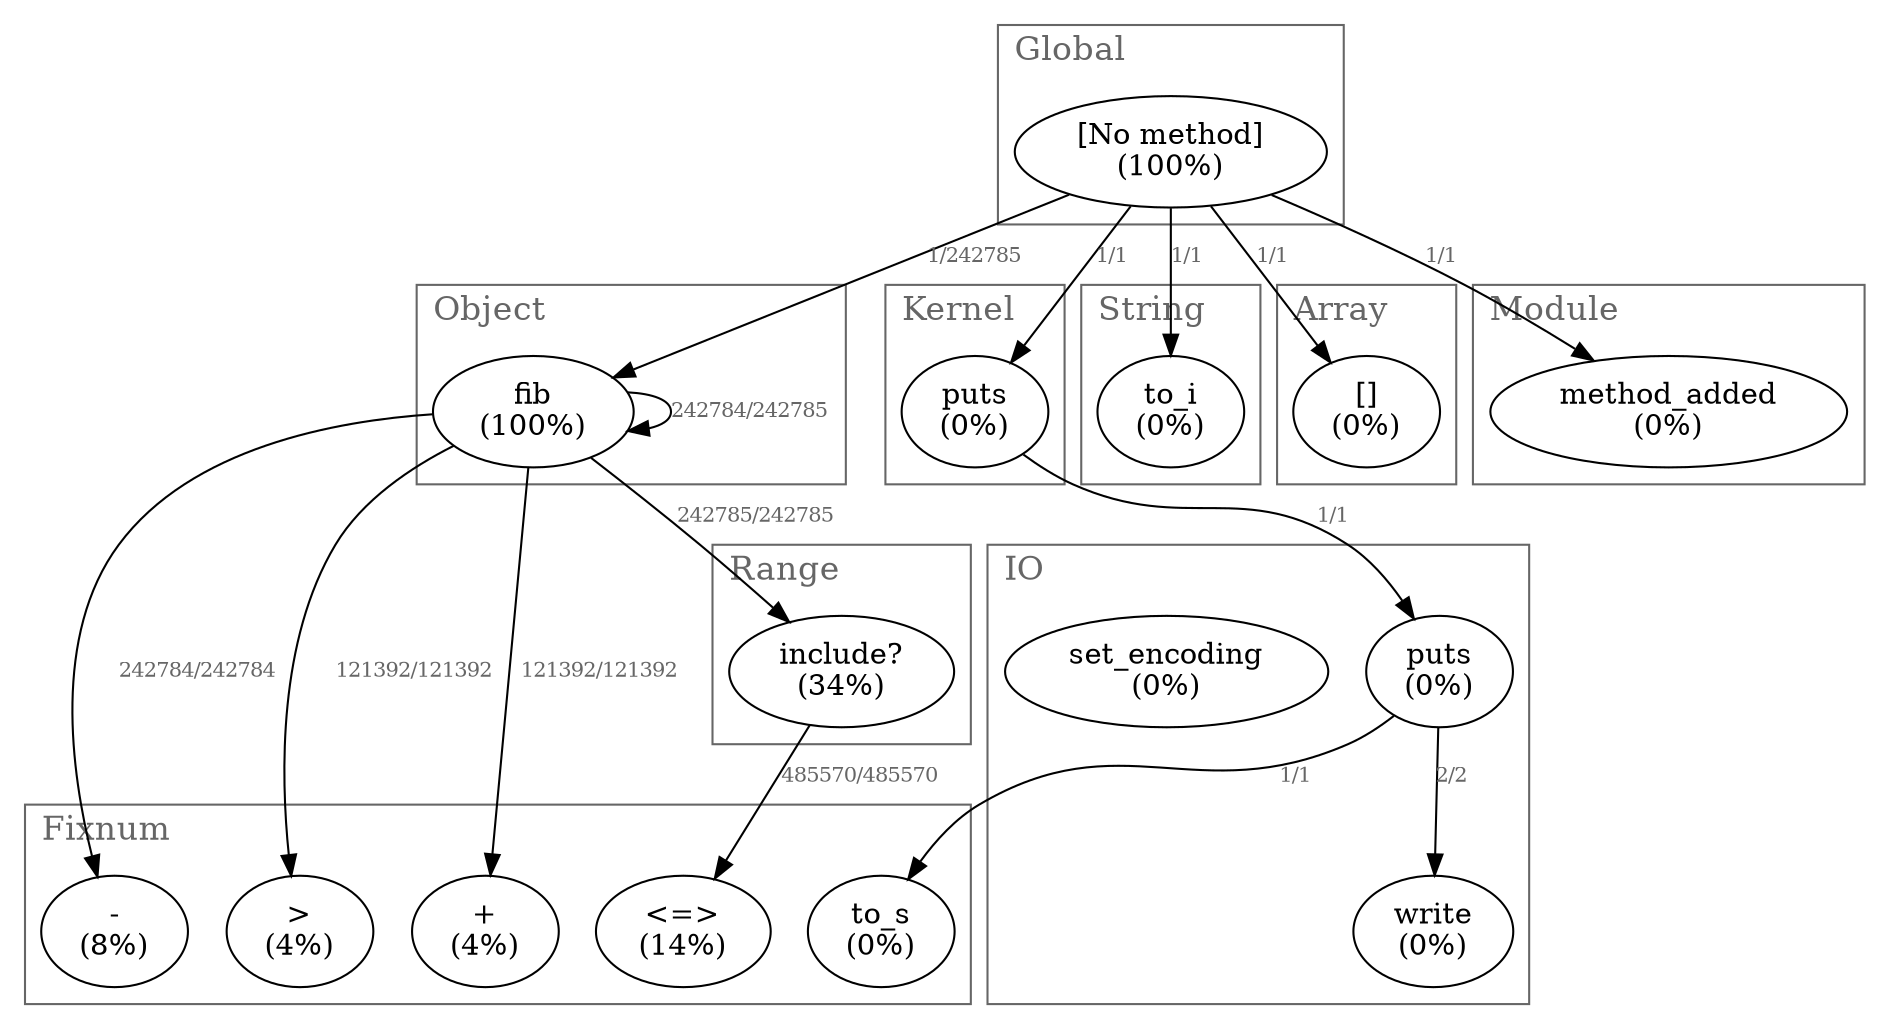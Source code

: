 digraph "Profile" {
labelloc=t;
labeljust=l;
subgraph "Thread 70363539463140" {
70363543442420 [label="[No method]\n(100%)"];
70363543442420 -> 70363543441840 [label="1/242785" fontsize=10 fontcolor="#666666"];
70363543442420 -> 70363543440280 [label="1/1" fontsize=10 fontcolor="#666666"];
70363543442420 -> 70363543441900 [label="1/1" fontsize=10 fontcolor="#666666"];
70363543442420 -> 70363543442000 [label="1/1" fontsize=10 fontcolor="#666666"];
70363543442420 -> 70363543442120 [label="1/1" fontsize=10 fontcolor="#666666"];
70363543441840 [label="fib\n(100%)"];
70363543441840 -> 70363543441780 [label="242785/242785" fontsize=10 fontcolor="#666666"];
70363543441840 -> 70363543441300 [label="242784/242784" fontsize=10 fontcolor="#666666"];
70363543441840 -> 70363543441580 [label="121392/121392" fontsize=10 fontcolor="#666666"];
70363543441840 -> 70363543441040 [label="121392/121392" fontsize=10 fontcolor="#666666"];
70363543441840 -> 70363543441840 [label="242784/242785" fontsize=10 fontcolor="#666666"];
70363543441780 [label="include?\n(34%)"];
70363543441780 -> 70363543441620 [label="485570/485570" fontsize=10 fontcolor="#666666"];
70363543441620 [label="<=>\n(14%)"];
70363543441300 [label="-\n(8%)"];
70363543441580 [label=">\n(4%)"];
70363543441040 [label="+\n(4%)"];
70363543440280 [label="puts\n(0%)"];
70363543440280 -> 70363543439680 [label="1/1" fontsize=10 fontcolor="#666666"];
70363543439680 [label="puts\n(0%)"];
70363543439680 -> 70363543437340 [label="2/2" fontsize=10 fontcolor="#666666"];
70363543439680 -> 70363543437760 [label="1/1" fontsize=10 fontcolor="#666666"];
70363543437340 [label="write\n(0%)"];
70363543443200 [label="set_encoding\n(0%)"];
70363543441900 [label="to_i\n(0%)"];
70363543437760 [label="to_s\n(0%)"];
70363543442000 [label="[]\n(0%)"];
70363543442120 [label="method_added\n(0%)"];
}
subgraph cluster_70363543731860 {
label = "IO";
fontcolor = "#666666";
fontsize = 16;
color = "#666666";
70363543443200;
70363543439680;
70363543437340;
}
subgraph cluster_70363543731640 {
label = "Global";
fontcolor = "#666666";
fontsize = 16;
color = "#666666";
70363543442420;
}
subgraph cluster_70363543731520 {
label = "Module";
fontcolor = "#666666";
fontsize = 16;
color = "#666666";
70363543442120;
}
subgraph cluster_70363543731180 {
label = "Array";
fontcolor = "#666666";
fontsize = 16;
color = "#666666";
70363543442000;
}
subgraph cluster_70363543730980 {
label = "String";
fontcolor = "#666666";
fontsize = 16;
color = "#666666";
70363543441900;
}
subgraph cluster_70363543730840 {
label = "Object";
fontcolor = "#666666";
fontsize = 16;
color = "#666666";
70363543441840;
}
subgraph cluster_70363543730720 {
label = "Range";
fontcolor = "#666666";
fontsize = 16;
color = "#666666";
70363543441780;
}
subgraph cluster_70363543730600 {
label = "Fixnum";
fontcolor = "#666666";
fontsize = 16;
color = "#666666";
70363543441620;
70363543441580;
70363543441300;
70363543441040;
70363543437760;
}
subgraph cluster_70363543729440 {
label = "Kernel";
fontcolor = "#666666";
fontsize = 16;
color = "#666666";
70363543440280;
}
}
